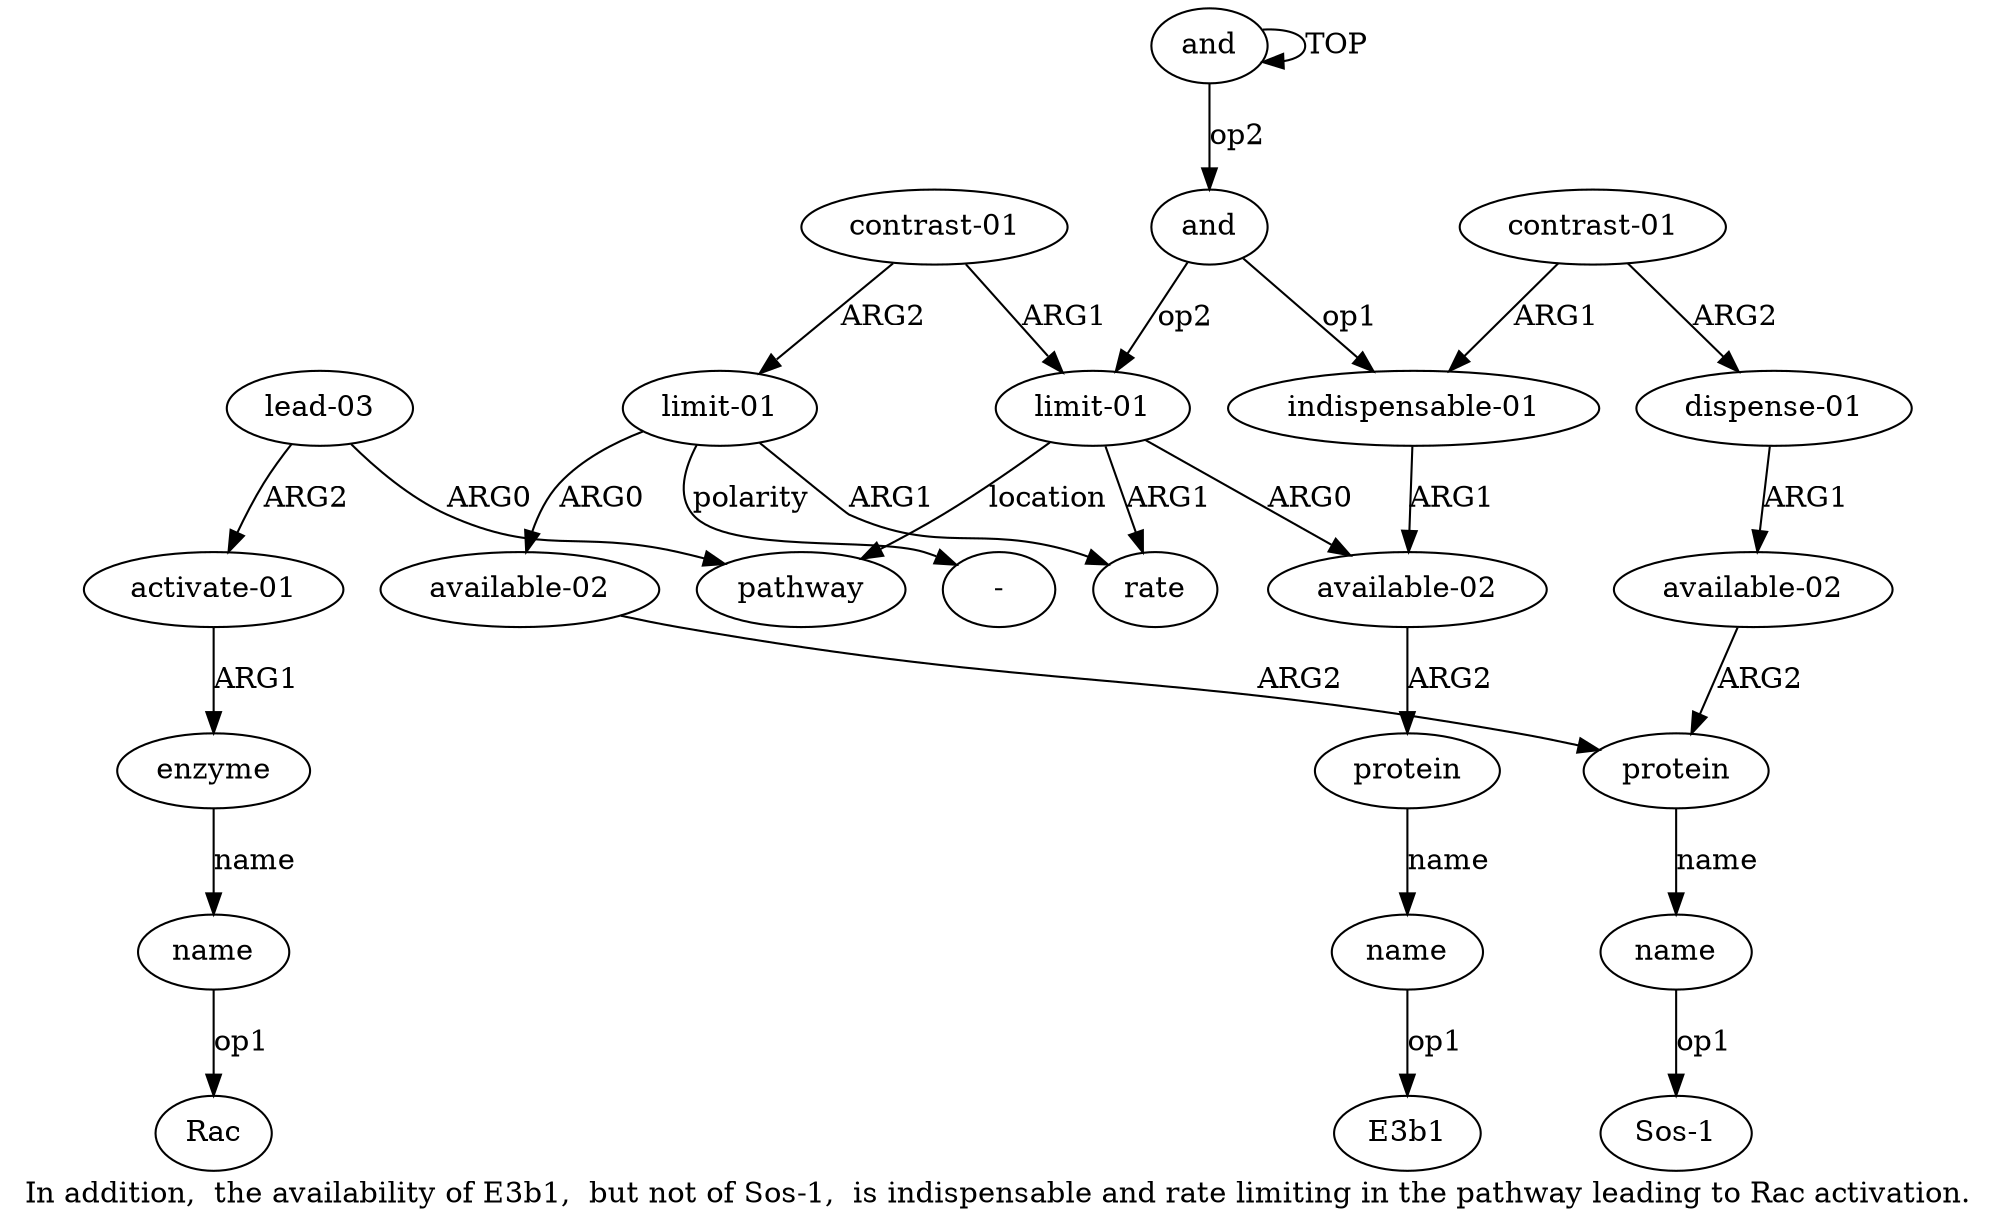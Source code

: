 digraph  {
	graph [label="In addition,  the availability of E3b1,  but not of Sos-1,  is indispensable and rate limiting in the pathway leading to Rac activation."];
	node [label="\N"];
	a20	 [color=black,
		gold_ind=20,
		gold_label=name,
		label=name,
		test_ind=20,
		test_label=name];
	"a20 Rac"	 [color=black,
		gold_ind=-1,
		gold_label=Rac,
		label=Rac,
		test_ind=-1,
		test_label=Rac];
	a20 -> "a20 Rac" [key=0,
	color=black,
	gold_label=op1,
	label=op1,
	test_label=op1];
"a10 Sos-1" [color=black,
	gold_ind=-1,
	gold_label="Sos-1",
	label="Sos-1",
	test_ind=-1,
	test_label="Sos-1"];
"a14 -" [color=black,
	gold_ind=-1,
	gold_label="-",
	label="-",
	test_ind=-1,
	test_label="-"];
"a5 E3b1" [color=black,
	gold_ind=-1,
	gold_label=E3b1,
	label=E3b1,
	test_ind=-1,
	test_label=E3b1];
a15 [color=black,
	gold_ind=15,
	gold_label="available-02",
	label="available-02",
	test_ind=15,
	test_label="available-02"];
a9 [color=black,
	gold_ind=9,
	gold_label=protein,
	label=protein,
	test_ind=9,
	test_label=protein];
a15 -> a9 [key=0,
color=black,
gold_label=ARG2,
label=ARG2,
test_label=ARG2];
a14 [color=black,
gold_ind=14,
gold_label="limit-01",
label="limit-01",
test_ind=14,
test_label="limit-01"];
a14 -> "a14 -" [key=0,
color=black,
gold_label=polarity,
label=polarity,
test_label=polarity];
a14 -> a15 [key=0,
color=black,
gold_label=ARG0,
label=ARG0,
test_label=ARG0];
a12 [color=black,
gold_ind=12,
gold_label=rate,
label=rate,
test_ind=12,
test_label=rate];
a14 -> a12 [key=0,
color=black,
gold_label=ARG1,
label=ARG1,
test_label=ARG1];
a17 [color=black,
gold_ind=17,
gold_label="lead-03",
label="lead-03",
test_ind=17,
test_label="lead-03"];
a16 [color=black,
gold_ind=16,
gold_label=pathway,
label=pathway,
test_ind=16,
test_label=pathway];
a17 -> a16 [key=0,
color=black,
gold_label=ARG0,
label=ARG0,
test_label=ARG0];
a18 [color=black,
gold_ind=18,
gold_label="activate-01",
label="activate-01",
test_ind=18,
test_label="activate-01"];
a17 -> a18 [key=0,
color=black,
gold_label=ARG2,
label=ARG2,
test_label=ARG2];
a11 [color=black,
gold_ind=11,
gold_label="limit-01",
label="limit-01",
test_ind=11,
test_label="limit-01"];
a11 -> a16 [key=0,
color=black,
gold_label=location,
label=location,
test_label=location];
a11 -> a12 [key=0,
color=black,
gold_label=ARG1,
label=ARG1,
test_label=ARG1];
a3 [color=black,
gold_ind=3,
gold_label="available-02",
label="available-02",
test_ind=3,
test_label="available-02"];
a11 -> a3 [key=0,
color=black,
gold_label=ARG0,
label=ARG0,
test_label=ARG0];
a10 [color=black,
gold_ind=10,
gold_label=name,
label=name,
test_ind=10,
test_label=name];
a10 -> "a10 Sos-1" [key=0,
color=black,
gold_label=op1,
label=op1,
test_label=op1];
a13 [color=black,
gold_ind=13,
gold_label="contrast-01",
label="contrast-01",
test_ind=13,
test_label="contrast-01"];
a13 -> a14 [key=0,
color=black,
gold_label=ARG2,
label=ARG2,
test_label=ARG2];
a13 -> a11 [key=0,
color=black,
gold_label=ARG1,
label=ARG1,
test_label=ARG1];
a19 [color=black,
gold_ind=19,
gold_label=enzyme,
label=enzyme,
test_ind=19,
test_label=enzyme];
a19 -> a20 [key=0,
color=black,
gold_label=name,
label=name,
test_label=name];
a18 -> a19 [key=0,
color=black,
gold_label=ARG1,
label=ARG1,
test_label=ARG1];
a1 [color=black,
gold_ind=1,
gold_label=and,
label=and,
test_ind=1,
test_label=and];
a1 -> a11 [key=0,
color=black,
gold_label=op2,
label=op2,
test_label=op2];
a2 [color=black,
gold_ind=2,
gold_label="indispensable-01",
label="indispensable-01",
test_ind=2,
test_label="indispensable-01"];
a1 -> a2 [key=0,
color=black,
gold_label=op1,
label=op1,
test_label=op1];
a0 [color=black,
gold_ind=0,
gold_label=and,
label=and,
test_ind=0,
test_label=and];
a0 -> a1 [key=0,
color=black,
gold_label=op2,
label=op2,
test_label=op2];
a0 -> a0 [key=0,
color=black,
gold_label=TOP,
label=TOP,
test_label=TOP];
a4 [color=black,
gold_ind=4,
gold_label=protein,
label=protein,
test_ind=4,
test_label=protein];
a3 -> a4 [key=0,
color=black,
gold_label=ARG2,
label=ARG2,
test_label=ARG2];
a2 -> a3 [key=0,
color=black,
gold_label=ARG1,
label=ARG1,
test_label=ARG1];
a5 [color=black,
gold_ind=5,
gold_label=name,
label=name,
test_ind=5,
test_label=name];
a5 -> "a5 E3b1" [key=0,
color=black,
gold_label=op1,
label=op1,
test_label=op1];
a4 -> a5 [key=0,
color=black,
gold_label=name,
label=name,
test_label=name];
a7 [color=black,
gold_ind=7,
gold_label="dispense-01",
label="dispense-01",
test_ind=7,
test_label="dispense-01"];
a8 [color=black,
gold_ind=8,
gold_label="available-02",
label="available-02",
test_ind=8,
test_label="available-02"];
a7 -> a8 [key=0,
color=black,
gold_label=ARG1,
label=ARG1,
test_label=ARG1];
a6 [color=black,
gold_ind=6,
gold_label="contrast-01",
label="contrast-01",
test_ind=6,
test_label="contrast-01"];
a6 -> a2 [key=0,
color=black,
gold_label=ARG1,
label=ARG1,
test_label=ARG1];
a6 -> a7 [key=0,
color=black,
gold_label=ARG2,
label=ARG2,
test_label=ARG2];
a9 -> a10 [key=0,
color=black,
gold_label=name,
label=name,
test_label=name];
a8 -> a9 [key=0,
color=black,
gold_label=ARG2,
label=ARG2,
test_label=ARG2];
}

